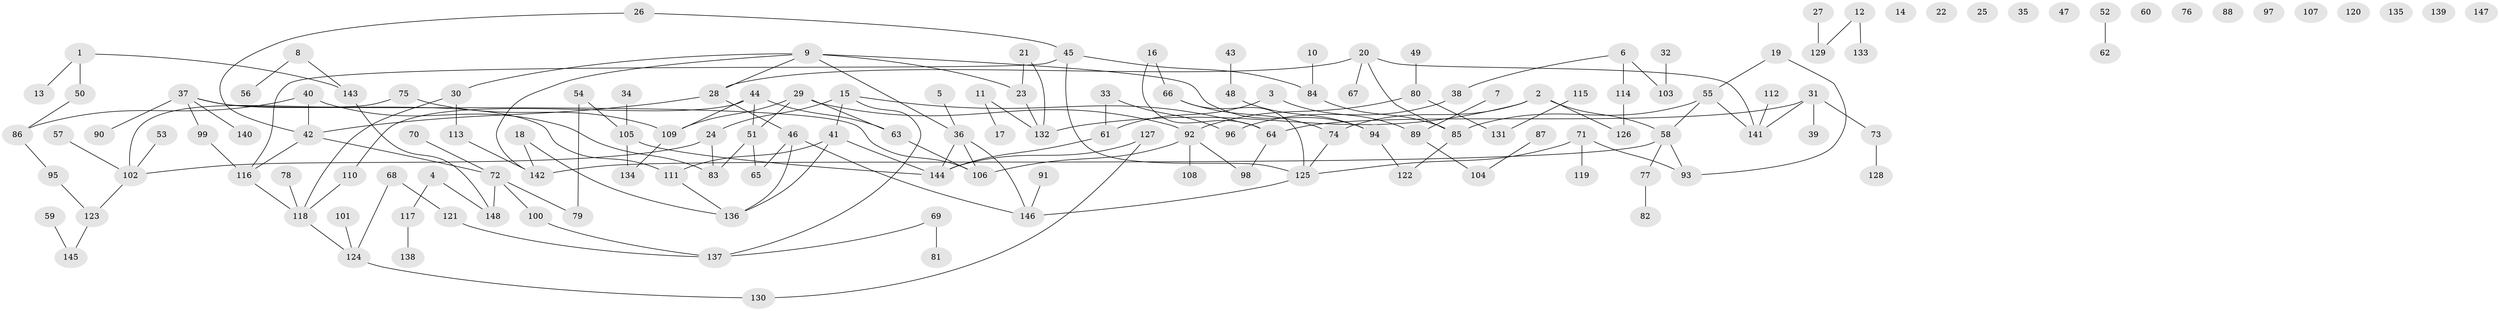 // Generated by graph-tools (version 1.1) at 2025/49/03/09/25 03:49:11]
// undirected, 148 vertices, 170 edges
graph export_dot {
graph [start="1"]
  node [color=gray90,style=filled];
  1;
  2;
  3;
  4;
  5;
  6;
  7;
  8;
  9;
  10;
  11;
  12;
  13;
  14;
  15;
  16;
  17;
  18;
  19;
  20;
  21;
  22;
  23;
  24;
  25;
  26;
  27;
  28;
  29;
  30;
  31;
  32;
  33;
  34;
  35;
  36;
  37;
  38;
  39;
  40;
  41;
  42;
  43;
  44;
  45;
  46;
  47;
  48;
  49;
  50;
  51;
  52;
  53;
  54;
  55;
  56;
  57;
  58;
  59;
  60;
  61;
  62;
  63;
  64;
  65;
  66;
  67;
  68;
  69;
  70;
  71;
  72;
  73;
  74;
  75;
  76;
  77;
  78;
  79;
  80;
  81;
  82;
  83;
  84;
  85;
  86;
  87;
  88;
  89;
  90;
  91;
  92;
  93;
  94;
  95;
  96;
  97;
  98;
  99;
  100;
  101;
  102;
  103;
  104;
  105;
  106;
  107;
  108;
  109;
  110;
  111;
  112;
  113;
  114;
  115;
  116;
  117;
  118;
  119;
  120;
  121;
  122;
  123;
  124;
  125;
  126;
  127;
  128;
  129;
  130;
  131;
  132;
  133;
  134;
  135;
  136;
  137;
  138;
  139;
  140;
  141;
  142;
  143;
  144;
  145;
  146;
  147;
  148;
  1 -- 13;
  1 -- 50;
  1 -- 143;
  2 -- 58;
  2 -- 74;
  2 -- 126;
  2 -- 132;
  3 -- 61;
  3 -- 89;
  4 -- 117;
  4 -- 148;
  5 -- 36;
  6 -- 38;
  6 -- 103;
  6 -- 114;
  7 -- 89;
  8 -- 56;
  8 -- 143;
  9 -- 23;
  9 -- 28;
  9 -- 30;
  9 -- 36;
  9 -- 94;
  9 -- 142;
  10 -- 84;
  11 -- 17;
  11 -- 132;
  12 -- 129;
  12 -- 133;
  15 -- 24;
  15 -- 41;
  15 -- 64;
  15 -- 137;
  16 -- 64;
  16 -- 66;
  18 -- 136;
  18 -- 142;
  19 -- 55;
  19 -- 93;
  20 -- 28;
  20 -- 67;
  20 -- 85;
  20 -- 141;
  21 -- 23;
  21 -- 132;
  23 -- 132;
  24 -- 83;
  24 -- 102;
  26 -- 42;
  26 -- 45;
  27 -- 129;
  28 -- 42;
  28 -- 46;
  29 -- 51;
  29 -- 63;
  29 -- 92;
  29 -- 109;
  30 -- 113;
  30 -- 118;
  31 -- 39;
  31 -- 64;
  31 -- 73;
  31 -- 141;
  32 -- 103;
  33 -- 61;
  33 -- 96;
  34 -- 105;
  36 -- 106;
  36 -- 144;
  36 -- 146;
  37 -- 90;
  37 -- 99;
  37 -- 106;
  37 -- 111;
  37 -- 140;
  38 -- 96;
  40 -- 42;
  40 -- 83;
  40 -- 86;
  41 -- 111;
  41 -- 136;
  41 -- 144;
  42 -- 72;
  42 -- 116;
  43 -- 48;
  44 -- 51;
  44 -- 63;
  44 -- 109;
  44 -- 110;
  45 -- 84;
  45 -- 116;
  45 -- 125;
  46 -- 65;
  46 -- 136;
  46 -- 146;
  48 -- 94;
  49 -- 80;
  50 -- 86;
  51 -- 65;
  51 -- 83;
  52 -- 62;
  53 -- 102;
  54 -- 79;
  54 -- 105;
  55 -- 58;
  55 -- 85;
  55 -- 141;
  57 -- 102;
  58 -- 77;
  58 -- 93;
  58 -- 142;
  59 -- 145;
  61 -- 144;
  63 -- 106;
  64 -- 98;
  66 -- 74;
  66 -- 125;
  68 -- 121;
  68 -- 124;
  69 -- 81;
  69 -- 137;
  70 -- 72;
  71 -- 93;
  71 -- 119;
  71 -- 125;
  72 -- 79;
  72 -- 100;
  72 -- 148;
  73 -- 128;
  74 -- 125;
  75 -- 102;
  75 -- 109;
  77 -- 82;
  78 -- 118;
  80 -- 92;
  80 -- 131;
  84 -- 85;
  85 -- 122;
  86 -- 95;
  87 -- 104;
  89 -- 104;
  91 -- 146;
  92 -- 98;
  92 -- 106;
  92 -- 108;
  94 -- 122;
  95 -- 123;
  99 -- 116;
  100 -- 137;
  101 -- 124;
  102 -- 123;
  105 -- 134;
  105 -- 144;
  109 -- 134;
  110 -- 118;
  111 -- 136;
  112 -- 141;
  113 -- 142;
  114 -- 126;
  115 -- 131;
  116 -- 118;
  117 -- 138;
  118 -- 124;
  121 -- 137;
  123 -- 145;
  124 -- 130;
  125 -- 146;
  127 -- 130;
  127 -- 144;
  143 -- 148;
}
